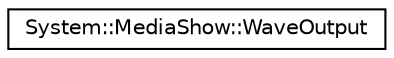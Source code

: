 digraph G
{
  edge [fontname="Helvetica",fontsize="10",labelfontname="Helvetica",labelfontsize="10"];
  node [fontname="Helvetica",fontsize="10",shape=record];
  rankdir="LR";
  Node1 [label="System::MediaShow::WaveOutput",height=0.2,width=0.4,color="black", fillcolor="white", style="filled",URL="$class_system_1_1_media_show_1_1_wave_output.html"];
}
